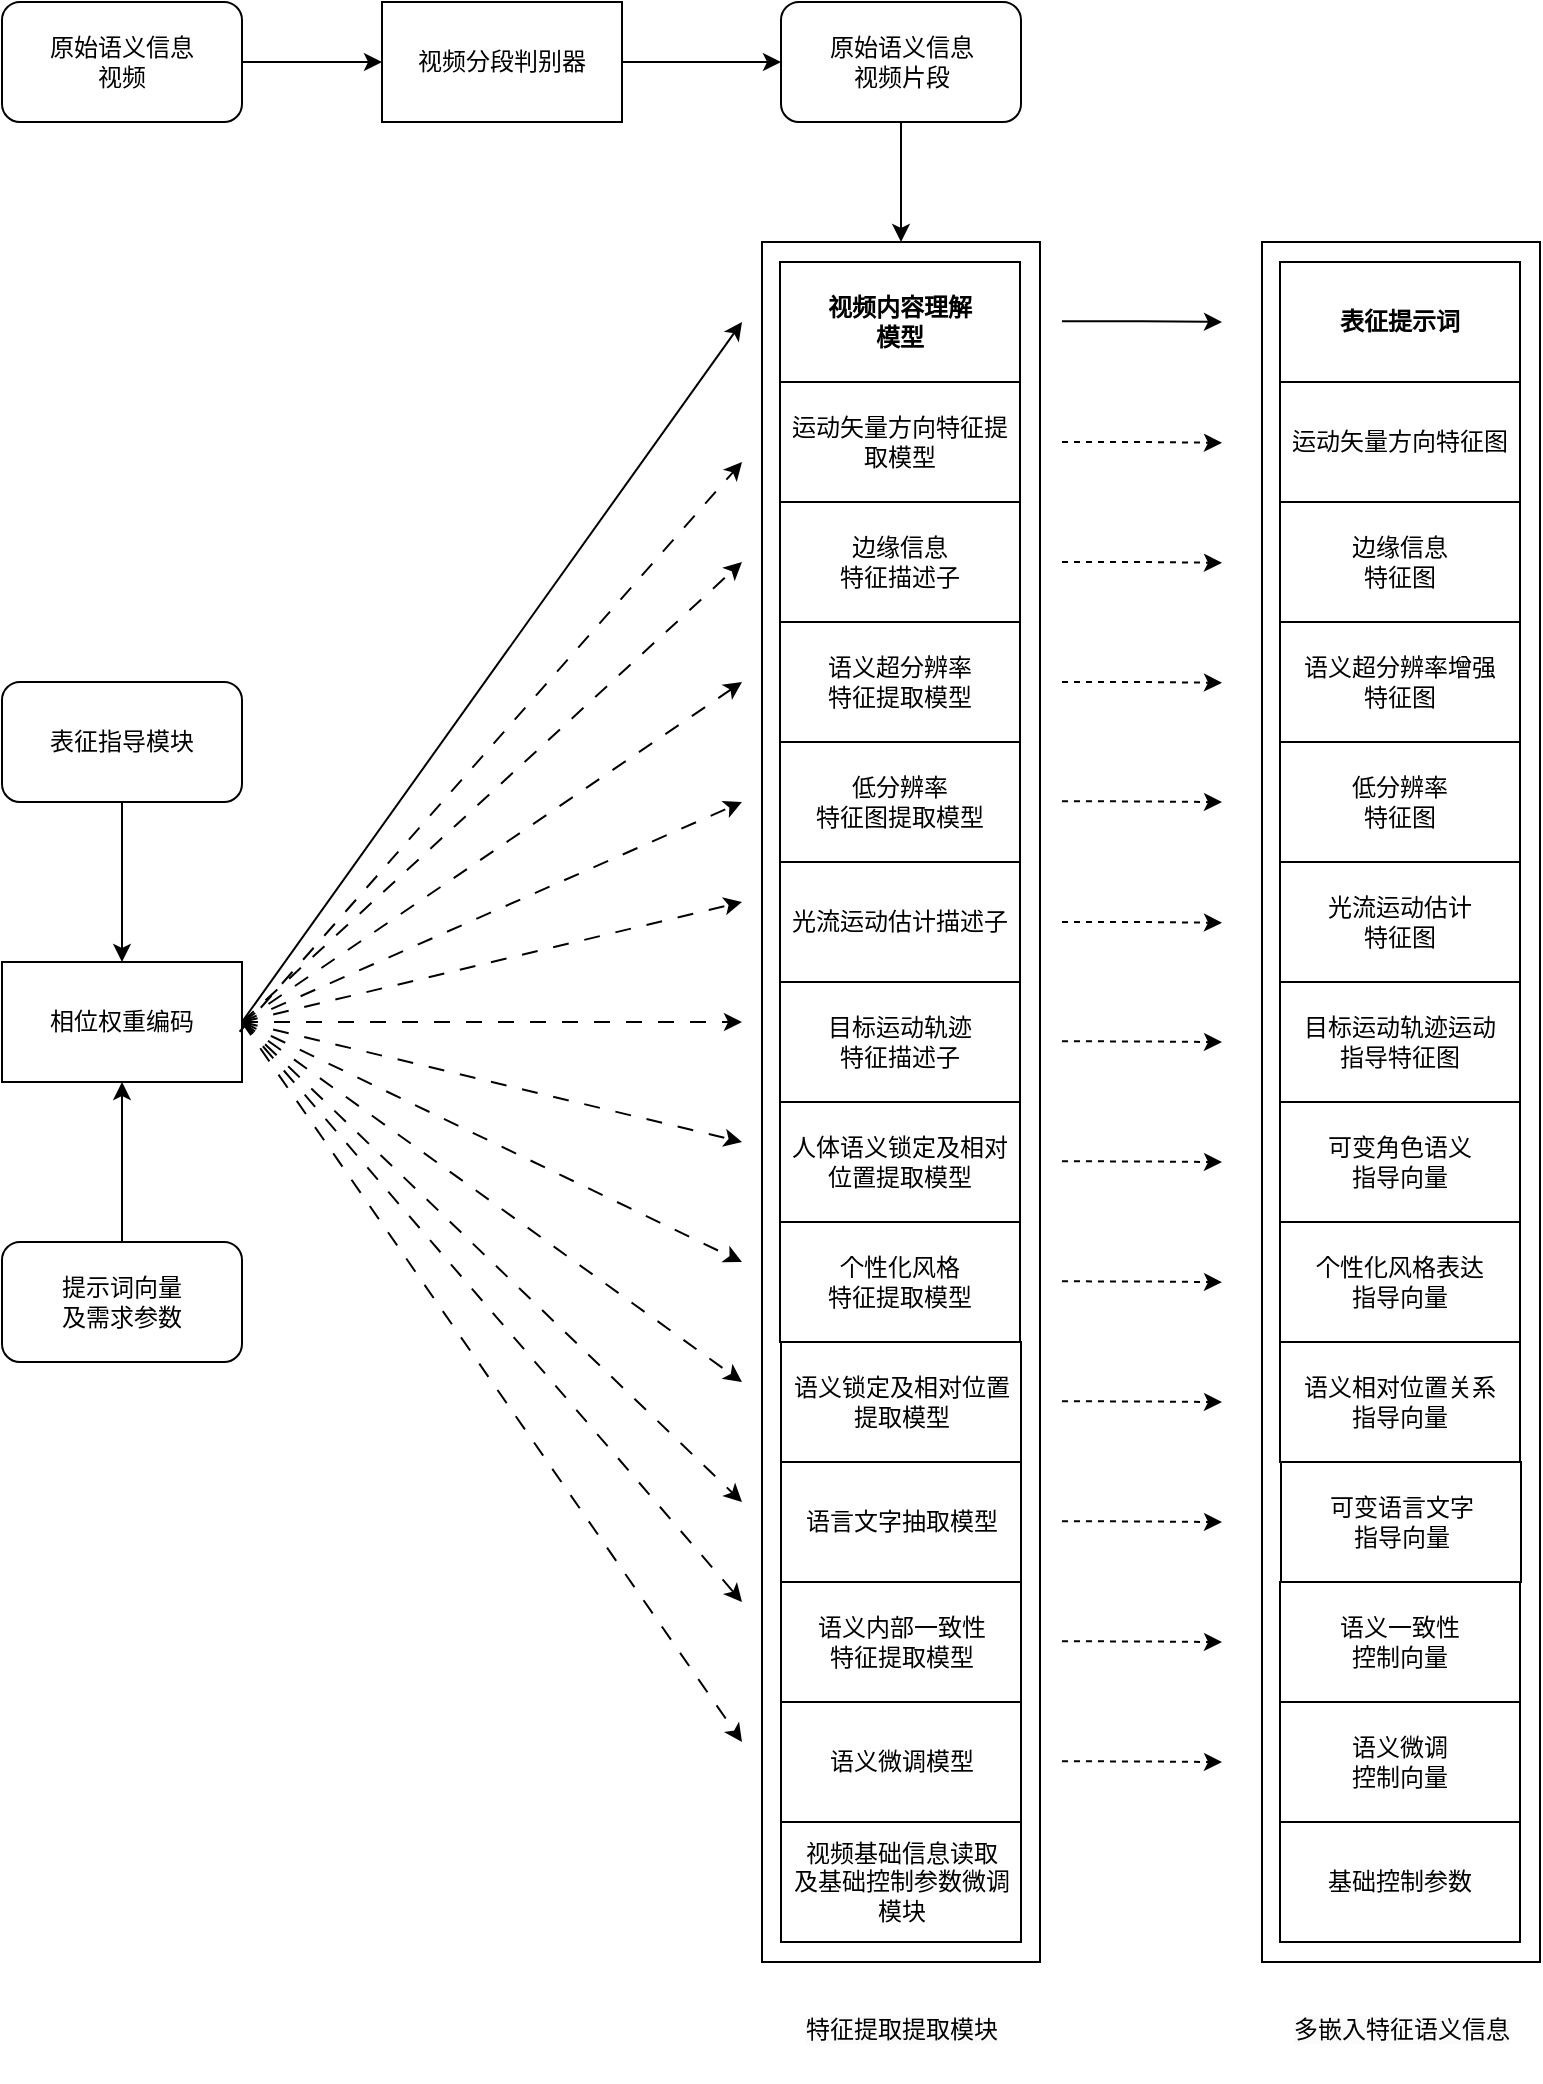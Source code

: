 <mxfile version="24.6.4" type="github">
  <diagram name="第 1 页" id="JpJuvLmKtG-MRXJeiW7m">
    <mxGraphModel dx="815" dy="-375" grid="1" gridSize="10" guides="1" tooltips="1" connect="1" arrows="1" fold="1" page="1" pageScale="1" pageWidth="1169" pageHeight="827" math="0" shadow="0">
      <root>
        <mxCell id="0" />
        <mxCell id="1" parent="0" />
        <mxCell id="MxfFoUVx61xuFkuIelYx-3" value="提示词向量&lt;div&gt;及需求参数&lt;/div&gt;" style="rounded=1;whiteSpace=wrap;html=1;" parent="1" vertex="1">
          <mxGeometry x="540" y="1560" width="120" height="60" as="geometry" />
        </mxCell>
        <mxCell id="tYisujq_Tc-ig6ptFAuq-2" style="edgeStyle=orthogonalEdgeStyle;rounded=0;orthogonalLoop=1;jettySize=auto;html=1;entryX=0.5;entryY=0;entryDx=0;entryDy=0;" parent="1" source="MxfFoUVx61xuFkuIelYx-4" target="MxfFoUVx61xuFkuIelYx-40" edge="1">
          <mxGeometry relative="1" as="geometry" />
        </mxCell>
        <mxCell id="MxfFoUVx61xuFkuIelYx-4" value="原始语义信息&lt;br&gt;视频片段" style="rounded=1;whiteSpace=wrap;html=1;" parent="1" vertex="1">
          <mxGeometry x="929.5" y="940" width="120" height="60" as="geometry" />
        </mxCell>
        <mxCell id="tYisujq_Tc-ig6ptFAuq-1" style="edgeStyle=orthogonalEdgeStyle;rounded=0;orthogonalLoop=1;jettySize=auto;html=1;entryX=0.5;entryY=0;entryDx=0;entryDy=0;" parent="1" source="MxfFoUVx61xuFkuIelYx-5" target="MxfFoUVx61xuFkuIelYx-7" edge="1">
          <mxGeometry relative="1" as="geometry" />
        </mxCell>
        <mxCell id="MxfFoUVx61xuFkuIelYx-5" value="表征指导模块" style="rounded=1;whiteSpace=wrap;html=1;" parent="1" vertex="1">
          <mxGeometry x="540" y="1280" width="120" height="60" as="geometry" />
        </mxCell>
        <mxCell id="MxfFoUVx61xuFkuIelYx-7" value="相位权重编码" style="rounded=0;whiteSpace=wrap;html=1;" parent="1" vertex="1">
          <mxGeometry x="540" y="1420" width="120" height="60" as="geometry" />
        </mxCell>
        <mxCell id="MxfFoUVx61xuFkuIelYx-16" value="" style="rounded=0;whiteSpace=wrap;html=1;" parent="1" vertex="1">
          <mxGeometry x="1170" y="1060" width="139" height="860" as="geometry" />
        </mxCell>
        <mxCell id="MxfFoUVx61xuFkuIelYx-22" value="&lt;span style=&quot;color: rgb(0, 0, 0); font-family: Helvetica; font-size: 12px; font-style: normal; font-variant-ligatures: normal; font-variant-caps: normal; font-weight: 400; letter-spacing: normal; orphans: 2; text-align: center; text-indent: 0px; text-transform: none; widows: 2; word-spacing: 0px; -webkit-text-stroke-width: 0px; white-space: normal; background-color: rgb(251, 251, 251); text-decoration-thickness: initial; text-decoration-style: initial; text-decoration-color: initial; display: inline !important; float: none;&quot;&gt;特征提取提取模块&lt;/span&gt;" style="text;whiteSpace=wrap;html=1;" parent="1" vertex="1">
          <mxGeometry x="939.5" y="1940" width="110" height="40" as="geometry" />
        </mxCell>
        <mxCell id="MxfFoUVx61xuFkuIelYx-27" value="边缘信息&lt;div&gt;特征图&lt;/div&gt;" style="rounded=0;whiteSpace=wrap;html=1;" parent="1" vertex="1">
          <mxGeometry x="1179" y="1190" width="120" height="60" as="geometry" />
        </mxCell>
        <mxCell id="MxfFoUVx61xuFkuIelYx-28" value="&lt;b&gt;表征提示词&lt;/b&gt;" style="rounded=0;whiteSpace=wrap;html=1;" parent="1" vertex="1">
          <mxGeometry x="1179" y="1070" width="120" height="60" as="geometry" />
        </mxCell>
        <mxCell id="MxfFoUVx61xuFkuIelYx-29" value="目标运动轨迹运动&lt;div&gt;指导特征图&lt;/div&gt;" style="rounded=0;whiteSpace=wrap;html=1;" parent="1" vertex="1">
          <mxGeometry x="1179" y="1430" width="120" height="60" as="geometry" />
        </mxCell>
        <mxCell id="MxfFoUVx61xuFkuIelYx-31" value="语义超分辨率增强&lt;div&gt;特征图&lt;/div&gt;" style="rounded=0;whiteSpace=wrap;html=1;" parent="1" vertex="1">
          <mxGeometry x="1179" y="1250" width="120" height="60" as="geometry" />
        </mxCell>
        <mxCell id="MxfFoUVx61xuFkuIelYx-32" value="可变语言文字&lt;div&gt;指导向量&lt;/div&gt;" style="rounded=0;whiteSpace=wrap;html=1;" parent="1" vertex="1">
          <mxGeometry x="1179.5" y="1670" width="120" height="60" as="geometry" />
        </mxCell>
        <mxCell id="MxfFoUVx61xuFkuIelYx-33" value="&lt;div&gt;可变角色语义&lt;/div&gt;&lt;div&gt;指导向量&lt;/div&gt;" style="rounded=0;whiteSpace=wrap;html=1;" parent="1" vertex="1">
          <mxGeometry x="1179" y="1490" width="120" height="60" as="geometry" />
        </mxCell>
        <mxCell id="MxfFoUVx61xuFkuIelYx-34" value="&lt;div&gt;个性化风格表达&lt;/div&gt;&lt;div&gt;指导向量&lt;/div&gt;" style="rounded=0;whiteSpace=wrap;html=1;" parent="1" vertex="1">
          <mxGeometry x="1179" y="1550" width="120" height="60" as="geometry" />
        </mxCell>
        <mxCell id="MxfFoUVx61xuFkuIelYx-35" value="&lt;div&gt;低分辨率&lt;/div&gt;&lt;div&gt;特征图&lt;/div&gt;" style="rounded=0;whiteSpace=wrap;html=1;" parent="1" vertex="1">
          <mxGeometry x="1179" y="1310" width="120" height="60" as="geometry" />
        </mxCell>
        <mxCell id="MxfFoUVx61xuFkuIelYx-36" value="运动矢量方向特征图" style="rounded=0;whiteSpace=wrap;html=1;" parent="1" vertex="1">
          <mxGeometry x="1179" y="1130" width="120" height="60" as="geometry" />
        </mxCell>
        <mxCell id="MxfFoUVx61xuFkuIelYx-37" value="&lt;div&gt;光流运动估计&lt;/div&gt;&lt;div&gt;特征图&lt;/div&gt;" style="rounded=0;whiteSpace=wrap;html=1;" parent="1" vertex="1">
          <mxGeometry x="1179" y="1370" width="120" height="60" as="geometry" />
        </mxCell>
        <mxCell id="MxfFoUVx61xuFkuIelYx-38" value="&lt;div&gt;语义一致性&lt;/div&gt;&lt;div&gt;控制向量&lt;/div&gt;" style="rounded=0;whiteSpace=wrap;html=1;" parent="1" vertex="1">
          <mxGeometry x="1179" y="1730" width="120" height="60" as="geometry" />
        </mxCell>
        <mxCell id="MxfFoUVx61xuFkuIelYx-39" value="&lt;div&gt;基础控制参数&lt;/div&gt;" style="rounded=0;whiteSpace=wrap;html=1;" parent="1" vertex="1">
          <mxGeometry x="1179" y="1850" width="120" height="60" as="geometry" />
        </mxCell>
        <mxCell id="MxfFoUVx61xuFkuIelYx-40" value="" style="rounded=0;whiteSpace=wrap;html=1;" parent="1" vertex="1">
          <mxGeometry x="920" y="1060" width="139" height="860" as="geometry" />
        </mxCell>
        <mxCell id="MxfFoUVx61xuFkuIelYx-41" value="边缘信息&lt;div&gt;特征描述子&lt;/div&gt;" style="rounded=0;whiteSpace=wrap;html=1;" parent="1" vertex="1">
          <mxGeometry x="929" y="1190" width="120" height="60" as="geometry" />
        </mxCell>
        <mxCell id="MxfFoUVx61xuFkuIelYx-55" style="edgeStyle=orthogonalEdgeStyle;rounded=0;orthogonalLoop=1;jettySize=auto;html=1;" parent="1" edge="1">
          <mxGeometry relative="1" as="geometry">
            <mxPoint x="1150" y="1100" as="targetPoint" />
            <mxPoint x="1070" y="1099.61" as="sourcePoint" />
            <Array as="points">
              <mxPoint x="1110" y="1099.61" />
              <mxPoint x="1110" y="1099.61" />
            </Array>
          </mxGeometry>
        </mxCell>
        <mxCell id="MxfFoUVx61xuFkuIelYx-42" value="&lt;b&gt;视频内容理解&lt;/b&gt;&lt;div&gt;&lt;b&gt;模型&lt;/b&gt;&lt;/div&gt;" style="rounded=0;whiteSpace=wrap;html=1;" parent="1" vertex="1">
          <mxGeometry x="929" y="1070" width="120" height="60" as="geometry" />
        </mxCell>
        <mxCell id="MxfFoUVx61xuFkuIelYx-43" value="目标运动轨迹&lt;div&gt;特征描述子&lt;/div&gt;" style="rounded=0;whiteSpace=wrap;html=1;" parent="1" vertex="1">
          <mxGeometry x="929" y="1430" width="120" height="60" as="geometry" />
        </mxCell>
        <mxCell id="MxfFoUVx61xuFkuIelYx-44" value="语义锁定及相对位置提取模型" style="rounded=0;whiteSpace=wrap;html=1;" parent="1" vertex="1">
          <mxGeometry x="929.5" y="1610" width="120" height="60" as="geometry" />
        </mxCell>
        <mxCell id="MxfFoUVx61xuFkuIelYx-45" value="语义超分辨率&lt;div&gt;特征提取模型&lt;/div&gt;" style="rounded=0;whiteSpace=wrap;html=1;" parent="1" vertex="1">
          <mxGeometry x="929" y="1250" width="120" height="60" as="geometry" />
        </mxCell>
        <mxCell id="MxfFoUVx61xuFkuIelYx-46" value="语言文字抽取&lt;span style=&quot;background-color: initial;&quot;&gt;模型&lt;/span&gt;" style="rounded=0;whiteSpace=wrap;html=1;" parent="1" vertex="1">
          <mxGeometry x="929.5" y="1670" width="120" height="60" as="geometry" />
        </mxCell>
        <mxCell id="MxfFoUVx61xuFkuIelYx-47" value="&lt;div&gt;人体语义锁定及相对位置提取模型&lt;/div&gt;" style="rounded=0;whiteSpace=wrap;html=1;" parent="1" vertex="1">
          <mxGeometry x="929" y="1490" width="120" height="60" as="geometry" />
        </mxCell>
        <mxCell id="MxfFoUVx61xuFkuIelYx-48" value="&lt;div&gt;个性化风格&lt;/div&gt;&lt;div&gt;特征提取模型&lt;/div&gt;" style="rounded=0;whiteSpace=wrap;html=1;" parent="1" vertex="1">
          <mxGeometry x="929" y="1550" width="120" height="60" as="geometry" />
        </mxCell>
        <mxCell id="MxfFoUVx61xuFkuIelYx-49" value="&lt;div&gt;低分辨率&lt;/div&gt;&lt;div&gt;特征图提取模型&lt;/div&gt;" style="rounded=0;whiteSpace=wrap;html=1;" parent="1" vertex="1">
          <mxGeometry x="929" y="1310" width="120" height="60" as="geometry" />
        </mxCell>
        <mxCell id="MxfFoUVx61xuFkuIelYx-50" value="运动矢量方向特征提取模型" style="rounded=0;whiteSpace=wrap;html=1;" parent="1" vertex="1">
          <mxGeometry x="929" y="1130" width="120" height="60" as="geometry" />
        </mxCell>
        <mxCell id="MxfFoUVx61xuFkuIelYx-51" value="&lt;div&gt;光流运动估计描述子&lt;/div&gt;" style="rounded=0;whiteSpace=wrap;html=1;" parent="1" vertex="1">
          <mxGeometry x="929" y="1370" width="120" height="60" as="geometry" />
        </mxCell>
        <mxCell id="MxfFoUVx61xuFkuIelYx-52" value="&lt;div&gt;语义内部一致性&lt;/div&gt;&lt;div&gt;特征&lt;span style=&quot;background-color: initial;&quot;&gt;提取模型&lt;/span&gt;&lt;/div&gt;" style="rounded=0;whiteSpace=wrap;html=1;" parent="1" vertex="1">
          <mxGeometry x="929.5" y="1730" width="120" height="60" as="geometry" />
        </mxCell>
        <mxCell id="MxfFoUVx61xuFkuIelYx-53" value="&lt;div&gt;视频基础信息读取&lt;/div&gt;&lt;div&gt;及基础控制参数微调模块&lt;/div&gt;" style="rounded=0;whiteSpace=wrap;html=1;" parent="1" vertex="1">
          <mxGeometry x="929.5" y="1850" width="120" height="60" as="geometry" />
        </mxCell>
        <mxCell id="MxfFoUVx61xuFkuIelYx-54" value="&lt;span style=&quot;color: rgb(0, 0, 0); font-family: Helvetica; font-size: 12px; font-style: normal; font-variant-ligatures: normal; font-variant-caps: normal; font-weight: 400; letter-spacing: normal; orphans: 2; text-align: center; text-indent: 0px; text-transform: none; widows: 2; word-spacing: 0px; -webkit-text-stroke-width: 0px; white-space: normal; background-color: rgb(251, 251, 251); text-decoration-thickness: initial; text-decoration-style: initial; text-decoration-color: initial; display: inline !important; float: none;&quot;&gt;多嵌入特征语义信息&lt;/span&gt;" style="text;whiteSpace=wrap;html=1;" parent="1" vertex="1">
          <mxGeometry x="1183.5" y="1940" width="111" height="40" as="geometry" />
        </mxCell>
        <mxCell id="MxfFoUVx61xuFkuIelYx-57" value="" style="endArrow=classic;html=1;rounded=0;exitX=1;exitY=0.5;exitDx=0;exitDy=0;" parent="1" source="MxfFoUVx61xuFkuIelYx-7" edge="1">
          <mxGeometry width="50" height="50" relative="1" as="geometry">
            <mxPoint x="850" y="1160" as="sourcePoint" />
            <mxPoint x="910" y="1100" as="targetPoint" />
          </mxGeometry>
        </mxCell>
        <mxCell id="MxfFoUVx61xuFkuIelYx-59" value="" style="endArrow=classic;html=1;rounded=0;dashed=1;dashPattern=8 8;exitX=0.99;exitY=0.581;exitDx=0;exitDy=0;exitPerimeter=0;" parent="1" source="MxfFoUVx61xuFkuIelYx-7" edge="1">
          <mxGeometry width="50" height="50" relative="1" as="geometry">
            <mxPoint x="790" y="1450" as="sourcePoint" />
            <mxPoint x="910" y="1170" as="targetPoint" />
          </mxGeometry>
        </mxCell>
        <mxCell id="MxfFoUVx61xuFkuIelYx-60" value="" style="endArrow=classic;html=1;rounded=0;dashed=1;dashPattern=8 8;exitX=1;exitY=0.5;exitDx=0;exitDy=0;" parent="1" source="MxfFoUVx61xuFkuIelYx-7" edge="1">
          <mxGeometry width="50" height="50" relative="1" as="geometry">
            <mxPoint x="790" y="1450" as="sourcePoint" />
            <mxPoint x="910" y="1220" as="targetPoint" />
          </mxGeometry>
        </mxCell>
        <mxCell id="MxfFoUVx61xuFkuIelYx-61" value="" style="endArrow=classic;html=1;rounded=0;dashed=1;dashPattern=8 8;exitX=1;exitY=0.5;exitDx=0;exitDy=0;" parent="1" source="MxfFoUVx61xuFkuIelYx-7" edge="1">
          <mxGeometry width="50" height="50" relative="1" as="geometry">
            <mxPoint x="790" y="1450" as="sourcePoint" />
            <mxPoint x="910" y="1280" as="targetPoint" />
          </mxGeometry>
        </mxCell>
        <mxCell id="MxfFoUVx61xuFkuIelYx-62" value="" style="endArrow=classic;html=1;rounded=0;dashed=1;dashPattern=8 8;exitX=1;exitY=0.5;exitDx=0;exitDy=0;" parent="1" source="MxfFoUVx61xuFkuIelYx-7" edge="1">
          <mxGeometry width="50" height="50" relative="1" as="geometry">
            <mxPoint x="790" y="1450" as="sourcePoint" />
            <mxPoint x="910" y="1340" as="targetPoint" />
          </mxGeometry>
        </mxCell>
        <mxCell id="MxfFoUVx61xuFkuIelYx-63" value="" style="endArrow=classic;html=1;rounded=0;dashed=1;dashPattern=8 8;exitX=1;exitY=0.5;exitDx=0;exitDy=0;" parent="1" source="MxfFoUVx61xuFkuIelYx-7" edge="1">
          <mxGeometry width="50" height="50" relative="1" as="geometry">
            <mxPoint x="790" y="1450" as="sourcePoint" />
            <mxPoint x="910" y="1390" as="targetPoint" />
          </mxGeometry>
        </mxCell>
        <mxCell id="MxfFoUVx61xuFkuIelYx-64" value="" style="endArrow=classic;html=1;rounded=0;dashed=1;dashPattern=8 8;exitX=1;exitY=0.5;exitDx=0;exitDy=0;" parent="1" source="MxfFoUVx61xuFkuIelYx-7" edge="1">
          <mxGeometry width="50" height="50" relative="1" as="geometry">
            <mxPoint x="790" y="1450" as="sourcePoint" />
            <mxPoint x="910" y="1450" as="targetPoint" />
          </mxGeometry>
        </mxCell>
        <mxCell id="MxfFoUVx61xuFkuIelYx-65" value="" style="endArrow=classic;html=1;rounded=0;dashed=1;dashPattern=8 8;exitX=1;exitY=0.5;exitDx=0;exitDy=0;" parent="1" source="MxfFoUVx61xuFkuIelYx-7" edge="1">
          <mxGeometry width="50" height="50" relative="1" as="geometry">
            <mxPoint x="790" y="1790" as="sourcePoint" />
            <mxPoint x="910" y="1510" as="targetPoint" />
          </mxGeometry>
        </mxCell>
        <mxCell id="MxfFoUVx61xuFkuIelYx-66" value="" style="endArrow=classic;html=1;rounded=0;dashed=1;dashPattern=8 8;exitX=1;exitY=0.5;exitDx=0;exitDy=0;" parent="1" source="MxfFoUVx61xuFkuIelYx-7" edge="1">
          <mxGeometry width="50" height="50" relative="1" as="geometry">
            <mxPoint x="790" y="1850" as="sourcePoint" />
            <mxPoint x="910" y="1570" as="targetPoint" />
          </mxGeometry>
        </mxCell>
        <mxCell id="MxfFoUVx61xuFkuIelYx-67" value="" style="endArrow=classic;html=1;rounded=0;dashed=1;dashPattern=8 8;exitX=1;exitY=0.5;exitDx=0;exitDy=0;" parent="1" source="MxfFoUVx61xuFkuIelYx-7" edge="1">
          <mxGeometry width="50" height="50" relative="1" as="geometry">
            <mxPoint x="790" y="1910" as="sourcePoint" />
            <mxPoint x="910" y="1630" as="targetPoint" />
          </mxGeometry>
        </mxCell>
        <mxCell id="MxfFoUVx61xuFkuIelYx-68" value="" style="endArrow=classic;html=1;rounded=0;dashed=1;dashPattern=8 8;exitX=1;exitY=0.5;exitDx=0;exitDy=0;" parent="1" source="MxfFoUVx61xuFkuIelYx-7" edge="1">
          <mxGeometry width="50" height="50" relative="1" as="geometry">
            <mxPoint x="790" y="1550" as="sourcePoint" />
            <mxPoint x="910" y="1690" as="targetPoint" />
          </mxGeometry>
        </mxCell>
        <mxCell id="MxfFoUVx61xuFkuIelYx-69" value="" style="endArrow=classic;html=1;rounded=0;dashed=1;dashPattern=8 8;exitX=1;exitY=0.5;exitDx=0;exitDy=0;" parent="1" source="MxfFoUVx61xuFkuIelYx-7" edge="1">
          <mxGeometry width="50" height="50" relative="1" as="geometry">
            <mxPoint x="800" y="1610" as="sourcePoint" />
            <mxPoint x="910" y="1740" as="targetPoint" />
          </mxGeometry>
        </mxCell>
        <mxCell id="MxfFoUVx61xuFkuIelYx-70" value="" style="endArrow=classic;html=1;rounded=0;dashed=1;dashPattern=8 8;exitX=1;exitY=0.5;exitDx=0;exitDy=0;" parent="1" source="MxfFoUVx61xuFkuIelYx-7" edge="1">
          <mxGeometry width="50" height="50" relative="1" as="geometry">
            <mxPoint x="790" y="1640" as="sourcePoint" />
            <mxPoint x="910" y="1810" as="targetPoint" />
          </mxGeometry>
        </mxCell>
        <mxCell id="MxfFoUVx61xuFkuIelYx-71" style="edgeStyle=orthogonalEdgeStyle;rounded=0;orthogonalLoop=1;jettySize=auto;html=1;dashed=1;" parent="1" edge="1">
          <mxGeometry relative="1" as="geometry">
            <mxPoint x="1150" y="1160.43" as="targetPoint" />
            <mxPoint x="1070" y="1160.04" as="sourcePoint" />
            <Array as="points">
              <mxPoint x="1110" y="1160.04" />
              <mxPoint x="1110" y="1160.04" />
            </Array>
          </mxGeometry>
        </mxCell>
        <mxCell id="MxfFoUVx61xuFkuIelYx-72" style="edgeStyle=orthogonalEdgeStyle;rounded=0;orthogonalLoop=1;jettySize=auto;html=1;dashed=1;" parent="1" edge="1">
          <mxGeometry relative="1" as="geometry">
            <mxPoint x="1150" y="1220.43" as="targetPoint" />
            <mxPoint x="1070" y="1220.04" as="sourcePoint" />
            <Array as="points">
              <mxPoint x="1110" y="1220.04" />
              <mxPoint x="1110" y="1220.04" />
            </Array>
          </mxGeometry>
        </mxCell>
        <mxCell id="MxfFoUVx61xuFkuIelYx-73" style="edgeStyle=orthogonalEdgeStyle;rounded=0;orthogonalLoop=1;jettySize=auto;html=1;dashed=1;" parent="1" edge="1">
          <mxGeometry relative="1" as="geometry">
            <mxPoint x="1150" y="1280.39" as="targetPoint" />
            <mxPoint x="1070" y="1280" as="sourcePoint" />
            <Array as="points">
              <mxPoint x="1110" y="1280" />
              <mxPoint x="1110" y="1280" />
            </Array>
          </mxGeometry>
        </mxCell>
        <mxCell id="MxfFoUVx61xuFkuIelYx-74" style="edgeStyle=orthogonalEdgeStyle;rounded=0;orthogonalLoop=1;jettySize=auto;html=1;dashed=1;" parent="1" edge="1">
          <mxGeometry relative="1" as="geometry">
            <mxPoint x="1150" y="1340.05" as="targetPoint" />
            <mxPoint x="1070" y="1339.66" as="sourcePoint" />
            <Array as="points">
              <mxPoint x="1110" y="1339.66" />
              <mxPoint x="1110" y="1339.66" />
            </Array>
          </mxGeometry>
        </mxCell>
        <mxCell id="MxfFoUVx61xuFkuIelYx-75" style="edgeStyle=orthogonalEdgeStyle;rounded=0;orthogonalLoop=1;jettySize=auto;html=1;dashed=1;" parent="1" edge="1">
          <mxGeometry relative="1" as="geometry">
            <mxPoint x="1150" y="1400.39" as="targetPoint" />
            <mxPoint x="1070" y="1400" as="sourcePoint" />
            <Array as="points">
              <mxPoint x="1110" y="1400" />
              <mxPoint x="1110" y="1400" />
            </Array>
          </mxGeometry>
        </mxCell>
        <mxCell id="MxfFoUVx61xuFkuIelYx-76" style="edgeStyle=orthogonalEdgeStyle;rounded=0;orthogonalLoop=1;jettySize=auto;html=1;dashed=1;" parent="1" edge="1">
          <mxGeometry relative="1" as="geometry">
            <mxPoint x="1150" y="1460.06" as="targetPoint" />
            <mxPoint x="1070" y="1459.67" as="sourcePoint" />
            <Array as="points">
              <mxPoint x="1110" y="1459.67" />
              <mxPoint x="1110" y="1459.67" />
            </Array>
          </mxGeometry>
        </mxCell>
        <mxCell id="MxfFoUVx61xuFkuIelYx-77" style="edgeStyle=orthogonalEdgeStyle;rounded=0;orthogonalLoop=1;jettySize=auto;html=1;dashed=1;" parent="1" edge="1">
          <mxGeometry relative="1" as="geometry">
            <mxPoint x="1150" y="1520.06" as="targetPoint" />
            <mxPoint x="1070" y="1519.67" as="sourcePoint" />
            <Array as="points">
              <mxPoint x="1110" y="1519.67" />
              <mxPoint x="1110" y="1519.67" />
            </Array>
          </mxGeometry>
        </mxCell>
        <mxCell id="MxfFoUVx61xuFkuIelYx-78" style="edgeStyle=orthogonalEdgeStyle;rounded=0;orthogonalLoop=1;jettySize=auto;html=1;dashed=1;" parent="1" edge="1">
          <mxGeometry relative="1" as="geometry">
            <mxPoint x="1150" y="1580.07" as="targetPoint" />
            <mxPoint x="1070" y="1579.68" as="sourcePoint" />
            <Array as="points">
              <mxPoint x="1110" y="1579.68" />
              <mxPoint x="1110" y="1579.68" />
            </Array>
          </mxGeometry>
        </mxCell>
        <mxCell id="MxfFoUVx61xuFkuIelYx-79" style="edgeStyle=orthogonalEdgeStyle;rounded=0;orthogonalLoop=1;jettySize=auto;html=1;dashed=1;" parent="1" edge="1">
          <mxGeometry relative="1" as="geometry">
            <mxPoint x="1150" y="1640.06" as="targetPoint" />
            <mxPoint x="1070" y="1639.67" as="sourcePoint" />
            <Array as="points">
              <mxPoint x="1110" y="1639.67" />
              <mxPoint x="1110" y="1639.67" />
            </Array>
          </mxGeometry>
        </mxCell>
        <mxCell id="MxfFoUVx61xuFkuIelYx-80" style="edgeStyle=orthogonalEdgeStyle;rounded=0;orthogonalLoop=1;jettySize=auto;html=1;dashed=1;" parent="1" edge="1">
          <mxGeometry relative="1" as="geometry">
            <mxPoint x="1150" y="1700.05" as="targetPoint" />
            <mxPoint x="1070" y="1699.66" as="sourcePoint" />
            <Array as="points">
              <mxPoint x="1110" y="1699.66" />
              <mxPoint x="1110" y="1699.66" />
            </Array>
          </mxGeometry>
        </mxCell>
        <mxCell id="MxfFoUVx61xuFkuIelYx-81" style="edgeStyle=orthogonalEdgeStyle;rounded=0;orthogonalLoop=1;jettySize=auto;html=1;dashed=1;" parent="1" edge="1">
          <mxGeometry relative="1" as="geometry">
            <mxPoint x="1150" y="1760.06" as="targetPoint" />
            <mxPoint x="1070" y="1759.67" as="sourcePoint" />
            <Array as="points">
              <mxPoint x="1110" y="1759.67" />
              <mxPoint x="1110" y="1759.67" />
            </Array>
          </mxGeometry>
        </mxCell>
        <mxCell id="MxfFoUVx61xuFkuIelYx-82" style="edgeStyle=orthogonalEdgeStyle;rounded=0;orthogonalLoop=1;jettySize=auto;html=1;dashed=1;" parent="1" edge="1">
          <mxGeometry relative="1" as="geometry">
            <mxPoint x="1150" y="1820.06" as="targetPoint" />
            <mxPoint x="1070" y="1819.67" as="sourcePoint" />
            <Array as="points">
              <mxPoint x="1110" y="1819.67" />
              <mxPoint x="1110" y="1819.67" />
            </Array>
          </mxGeometry>
        </mxCell>
        <mxCell id="tYisujq_Tc-ig6ptFAuq-3" style="edgeStyle=orthogonalEdgeStyle;rounded=0;orthogonalLoop=1;jettySize=auto;html=1;entryX=0.5;entryY=1;entryDx=0;entryDy=0;" parent="1" source="MxfFoUVx61xuFkuIelYx-3" target="MxfFoUVx61xuFkuIelYx-7" edge="1">
          <mxGeometry relative="1" as="geometry" />
        </mxCell>
        <mxCell id="tYisujq_Tc-ig6ptFAuq-4" value="语义相对位置关系&lt;div&gt;指导向量&lt;/div&gt;" style="rounded=0;whiteSpace=wrap;html=1;" parent="1" vertex="1">
          <mxGeometry x="1179" y="1610" width="120" height="60" as="geometry" />
        </mxCell>
        <mxCell id="tYisujq_Tc-ig6ptFAuq-9" style="edgeStyle=orthogonalEdgeStyle;rounded=0;orthogonalLoop=1;jettySize=auto;html=1;entryX=0;entryY=0.5;entryDx=0;entryDy=0;" parent="1" source="tYisujq_Tc-ig6ptFAuq-5" target="tYisujq_Tc-ig6ptFAuq-8" edge="1">
          <mxGeometry relative="1" as="geometry" />
        </mxCell>
        <mxCell id="tYisujq_Tc-ig6ptFAuq-5" value="原始语义信息&lt;br&gt;视频" style="rounded=1;whiteSpace=wrap;html=1;" parent="1" vertex="1">
          <mxGeometry x="540" y="940" width="120" height="60" as="geometry" />
        </mxCell>
        <mxCell id="tYisujq_Tc-ig6ptFAuq-10" style="edgeStyle=orthogonalEdgeStyle;rounded=0;orthogonalLoop=1;jettySize=auto;html=1;entryX=0;entryY=0.5;entryDx=0;entryDy=0;" parent="1" source="tYisujq_Tc-ig6ptFAuq-8" target="MxfFoUVx61xuFkuIelYx-4" edge="1">
          <mxGeometry relative="1" as="geometry" />
        </mxCell>
        <mxCell id="tYisujq_Tc-ig6ptFAuq-8" value="视频分段判别器" style="rounded=0;whiteSpace=wrap;html=1;" parent="1" vertex="1">
          <mxGeometry x="730" y="940" width="120" height="60" as="geometry" />
        </mxCell>
        <mxCell id="t_GLIvbP3oK162fX5fWq-1" value="&lt;div&gt;语义微调&lt;span style=&quot;background-color: initial;&quot;&gt;模型&lt;/span&gt;&lt;/div&gt;" style="rounded=0;whiteSpace=wrap;html=1;" vertex="1" parent="1">
          <mxGeometry x="929.5" y="1790" width="120" height="60" as="geometry" />
        </mxCell>
        <mxCell id="t_GLIvbP3oK162fX5fWq-2" value="&lt;div&gt;语义微调&lt;/div&gt;&lt;div&gt;控制向量&lt;/div&gt;" style="rounded=0;whiteSpace=wrap;html=1;" vertex="1" parent="1">
          <mxGeometry x="1179" y="1790" width="120" height="60" as="geometry" />
        </mxCell>
      </root>
    </mxGraphModel>
  </diagram>
</mxfile>

